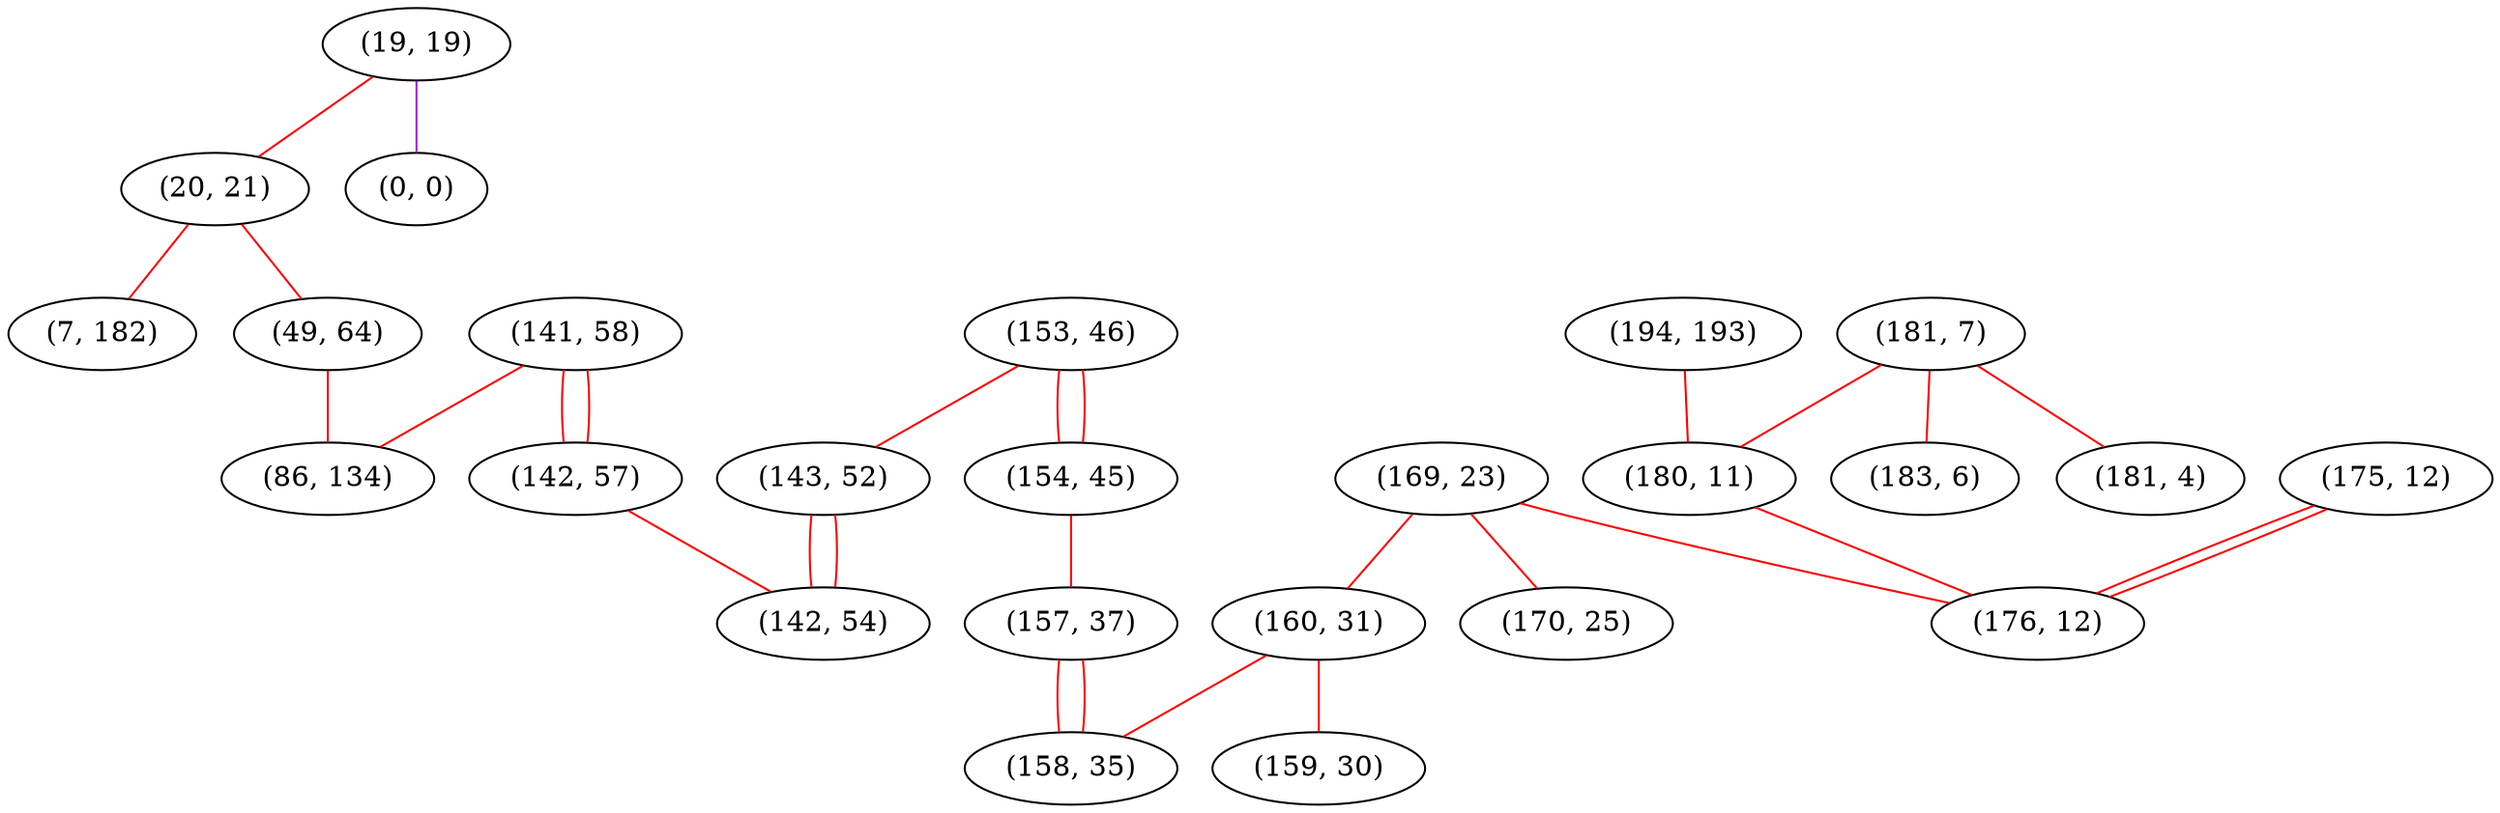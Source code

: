 graph "" {
"(19, 19)";
"(194, 193)";
"(169, 23)";
"(160, 31)";
"(159, 30)";
"(181, 7)";
"(20, 21)";
"(180, 11)";
"(7, 182)";
"(141, 58)";
"(153, 46)";
"(154, 45)";
"(142, 57)";
"(175, 12)";
"(0, 0)";
"(49, 64)";
"(170, 25)";
"(86, 134)";
"(183, 6)";
"(157, 37)";
"(158, 35)";
"(143, 52)";
"(181, 4)";
"(142, 54)";
"(176, 12)";
"(19, 19)" -- "(20, 21)"  [color=red, key=0, weight=1];
"(19, 19)" -- "(0, 0)"  [color=purple, key=0, weight=4];
"(194, 193)" -- "(180, 11)"  [color=red, key=0, weight=1];
"(169, 23)" -- "(170, 25)"  [color=red, key=0, weight=1];
"(169, 23)" -- "(160, 31)"  [color=red, key=0, weight=1];
"(169, 23)" -- "(176, 12)"  [color=red, key=0, weight=1];
"(160, 31)" -- "(158, 35)"  [color=red, key=0, weight=1];
"(160, 31)" -- "(159, 30)"  [color=red, key=0, weight=1];
"(181, 7)" -- "(183, 6)"  [color=red, key=0, weight=1];
"(181, 7)" -- "(181, 4)"  [color=red, key=0, weight=1];
"(181, 7)" -- "(180, 11)"  [color=red, key=0, weight=1];
"(20, 21)" -- "(7, 182)"  [color=red, key=0, weight=1];
"(20, 21)" -- "(49, 64)"  [color=red, key=0, weight=1];
"(180, 11)" -- "(176, 12)"  [color=red, key=0, weight=1];
"(141, 58)" -- "(142, 57)"  [color=red, key=0, weight=1];
"(141, 58)" -- "(142, 57)"  [color=red, key=1, weight=1];
"(141, 58)" -- "(86, 134)"  [color=red, key=0, weight=1];
"(153, 46)" -- "(143, 52)"  [color=red, key=0, weight=1];
"(153, 46)" -- "(154, 45)"  [color=red, key=0, weight=1];
"(153, 46)" -- "(154, 45)"  [color=red, key=1, weight=1];
"(154, 45)" -- "(157, 37)"  [color=red, key=0, weight=1];
"(142, 57)" -- "(142, 54)"  [color=red, key=0, weight=1];
"(175, 12)" -- "(176, 12)"  [color=red, key=0, weight=1];
"(175, 12)" -- "(176, 12)"  [color=red, key=1, weight=1];
"(49, 64)" -- "(86, 134)"  [color=red, key=0, weight=1];
"(157, 37)" -- "(158, 35)"  [color=red, key=0, weight=1];
"(157, 37)" -- "(158, 35)"  [color=red, key=1, weight=1];
"(143, 52)" -- "(142, 54)"  [color=red, key=0, weight=1];
"(143, 52)" -- "(142, 54)"  [color=red, key=1, weight=1];
}
